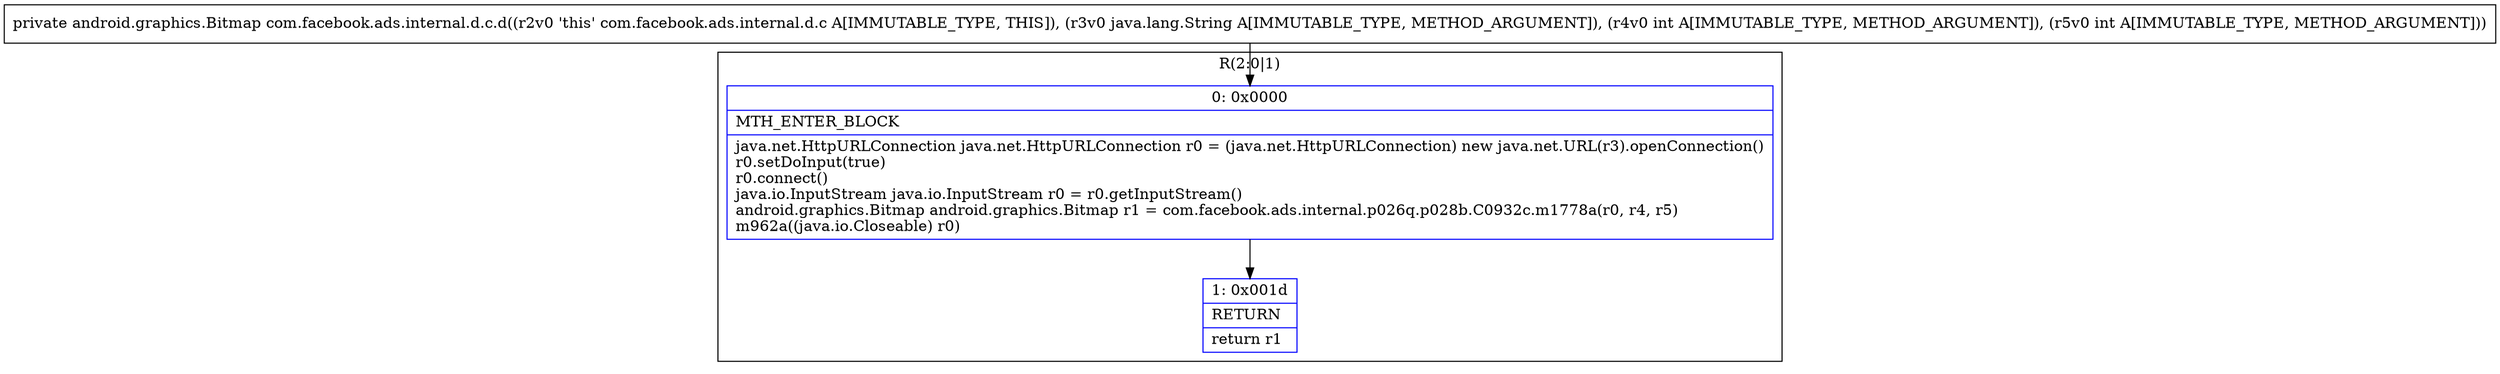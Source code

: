 digraph "CFG forcom.facebook.ads.internal.d.c.d(Ljava\/lang\/String;II)Landroid\/graphics\/Bitmap;" {
subgraph cluster_Region_2074775020 {
label = "R(2:0|1)";
node [shape=record,color=blue];
Node_0 [shape=record,label="{0\:\ 0x0000|MTH_ENTER_BLOCK\l|java.net.HttpURLConnection java.net.HttpURLConnection r0 = (java.net.HttpURLConnection) new java.net.URL(r3).openConnection()\lr0.setDoInput(true)\lr0.connect()\ljava.io.InputStream java.io.InputStream r0 = r0.getInputStream()\landroid.graphics.Bitmap android.graphics.Bitmap r1 = com.facebook.ads.internal.p026q.p028b.C0932c.m1778a(r0, r4, r5)\lm962a((java.io.Closeable) r0)\l}"];
Node_1 [shape=record,label="{1\:\ 0x001d|RETURN\l|return r1\l}"];
}
MethodNode[shape=record,label="{private android.graphics.Bitmap com.facebook.ads.internal.d.c.d((r2v0 'this' com.facebook.ads.internal.d.c A[IMMUTABLE_TYPE, THIS]), (r3v0 java.lang.String A[IMMUTABLE_TYPE, METHOD_ARGUMENT]), (r4v0 int A[IMMUTABLE_TYPE, METHOD_ARGUMENT]), (r5v0 int A[IMMUTABLE_TYPE, METHOD_ARGUMENT])) }"];
MethodNode -> Node_0;
Node_0 -> Node_1;
}

